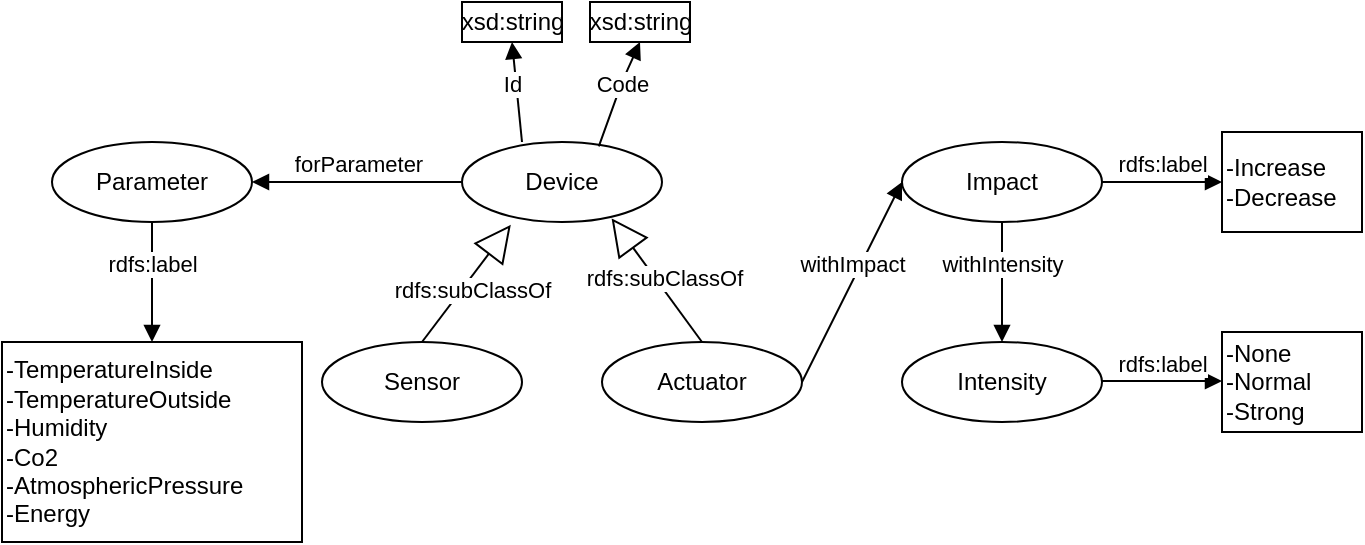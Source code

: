 <mxfile version="12.9.11" type="device"><diagram id="WmLadG8gfYPgDVHZVV0g" name="Page-1"><mxGraphModel dx="1038" dy="580" grid="1" gridSize="10" guides="1" tooltips="1" connect="1" arrows="1" fold="1" page="1" pageScale="1" pageWidth="827" pageHeight="1169" math="0" shadow="0"><root><mxCell id="0"/><mxCell id="1" parent="0"/><mxCell id="4dJomxKX1v1idxZ7RWmD-15" value="Device" style="ellipse;whiteSpace=wrap;html=1;" vertex="1" parent="1"><mxGeometry x="300" y="160" width="100" height="40" as="geometry"/></mxCell><mxCell id="4dJomxKX1v1idxZ7RWmD-16" value="Sensor" style="ellipse;whiteSpace=wrap;html=1;" vertex="1" parent="1"><mxGeometry x="230" y="260" width="100" height="40" as="geometry"/></mxCell><mxCell id="4dJomxKX1v1idxZ7RWmD-17" value="Actuator" style="ellipse;whiteSpace=wrap;html=1;" vertex="1" parent="1"><mxGeometry x="370" y="260" width="100" height="40" as="geometry"/></mxCell><mxCell id="4dJomxKX1v1idxZ7RWmD-19" value="Parameter" style="ellipse;whiteSpace=wrap;html=1;" vertex="1" parent="1"><mxGeometry x="95" y="160" width="100" height="40" as="geometry"/></mxCell><mxCell id="4dJomxKX1v1idxZ7RWmD-20" value="Impact" style="ellipse;whiteSpace=wrap;html=1;" vertex="1" parent="1"><mxGeometry x="520" y="160" width="100" height="40" as="geometry"/></mxCell><mxCell id="4dJomxKX1v1idxZ7RWmD-21" value="Intensity" style="ellipse;whiteSpace=wrap;html=1;" vertex="1" parent="1"><mxGeometry x="520" y="260" width="100" height="40" as="geometry"/></mxCell><mxCell id="4dJomxKX1v1idxZ7RWmD-28" value="forParameter" style="html=1;verticalAlign=bottom;endArrow=block;exitX=0;exitY=0.5;exitDx=0;exitDy=0;entryX=1;entryY=0.5;entryDx=0;entryDy=0;" edge="1" parent="1" source="4dJomxKX1v1idxZ7RWmD-15" target="4dJomxKX1v1idxZ7RWmD-19"><mxGeometry width="80" relative="1" as="geometry"><mxPoint x="120" y="259" as="sourcePoint"/><mxPoint x="200" y="259" as="targetPoint"/></mxGeometry></mxCell><mxCell id="4dJomxKX1v1idxZ7RWmD-29" value="withImpact" style="html=1;verticalAlign=bottom;endArrow=block;exitX=1;exitY=0.5;exitDx=0;exitDy=0;entryX=0;entryY=0.5;entryDx=0;entryDy=0;" edge="1" parent="1" source="4dJomxKX1v1idxZ7RWmD-17" target="4dJomxKX1v1idxZ7RWmD-20"><mxGeometry width="80" relative="1" as="geometry"><mxPoint x="470" y="330" as="sourcePoint"/><mxPoint x="550" y="330" as="targetPoint"/></mxGeometry></mxCell><mxCell id="4dJomxKX1v1idxZ7RWmD-30" value="withIntensity" style="html=1;verticalAlign=bottom;endArrow=block;exitX=0.5;exitY=1;exitDx=0;exitDy=0;entryX=0.5;entryY=0;entryDx=0;entryDy=0;" edge="1" parent="1" source="4dJomxKX1v1idxZ7RWmD-20" target="4dJomxKX1v1idxZ7RWmD-21"><mxGeometry width="80" relative="1" as="geometry"><mxPoint x="580" y="430" as="sourcePoint"/><mxPoint x="630" y="340" as="targetPoint"/></mxGeometry></mxCell><mxCell id="4dJomxKX1v1idxZ7RWmD-32" value="rdfs:subClassOf" style="endArrow=block;endSize=16;endFill=0;html=1;entryX=0.244;entryY=1.035;entryDx=0;entryDy=0;exitX=0.5;exitY=0;exitDx=0;exitDy=0;entryPerimeter=0;" edge="1" parent="1" source="4dJomxKX1v1idxZ7RWmD-16" target="4dJomxKX1v1idxZ7RWmD-15"><mxGeometry x="-0.036" y="-4" width="160" relative="1" as="geometry"><mxPoint x="200" y="230" as="sourcePoint"/><mxPoint x="330" y="230" as="targetPoint"/><Array as="points"/><mxPoint as="offset"/></mxGeometry></mxCell><mxCell id="4dJomxKX1v1idxZ7RWmD-33" value="rdfs:subClassOf" style="endArrow=block;endSize=16;endFill=0;html=1;entryX=0.748;entryY=0.955;entryDx=0;entryDy=0;exitX=0.5;exitY=0;exitDx=0;exitDy=0;entryPerimeter=0;" edge="1" parent="1" source="4dJomxKX1v1idxZ7RWmD-17" target="4dJomxKX1v1idxZ7RWmD-15"><mxGeometry x="-0.036" y="-4" width="160" relative="1" as="geometry"><mxPoint x="290" y="270" as="sourcePoint"/><mxPoint x="324.645" y="204.142" as="targetPoint"/><Array as="points"/><mxPoint as="offset"/></mxGeometry></mxCell><mxCell id="4dJomxKX1v1idxZ7RWmD-34" value="xsd:string" style="html=1;" vertex="1" parent="1"><mxGeometry x="300" y="90" width="50" height="20" as="geometry"/></mxCell><mxCell id="4dJomxKX1v1idxZ7RWmD-35" value="xsd:string" style="html=1;" vertex="1" parent="1"><mxGeometry x="364" y="90" width="50" height="20" as="geometry"/></mxCell><mxCell id="4dJomxKX1v1idxZ7RWmD-37" value="Id" style="html=1;verticalAlign=bottom;endArrow=block;exitX=0.3;exitY=0;exitDx=0;exitDy=0;entryX=0.5;entryY=1;entryDx=0;entryDy=0;exitPerimeter=0;" edge="1" parent="1" source="4dJomxKX1v1idxZ7RWmD-15" target="4dJomxKX1v1idxZ7RWmD-34"><mxGeometry x="-0.188" y="3" width="80" relative="1" as="geometry"><mxPoint x="270" y="210" as="sourcePoint"/><mxPoint x="320" y="110" as="targetPoint"/><mxPoint as="offset"/></mxGeometry></mxCell><mxCell id="4dJomxKX1v1idxZ7RWmD-38" value="Code" style="html=1;verticalAlign=bottom;endArrow=block;exitX=0.684;exitY=0.055;exitDx=0;exitDy=0;entryX=0.5;entryY=1;entryDx=0;entryDy=0;exitPerimeter=0;" edge="1" parent="1" source="4dJomxKX1v1idxZ7RWmD-15" target="4dJomxKX1v1idxZ7RWmD-35"><mxGeometry x="0.219" y="-10" width="80" relative="1" as="geometry"><mxPoint x="340" y="170" as="sourcePoint"/><mxPoint x="335" y="120" as="targetPoint"/><mxPoint x="-9" y="6" as="offset"/><Array as="points"><mxPoint x="380" y="130"/></Array></mxGeometry></mxCell><mxCell id="4dJomxKX1v1idxZ7RWmD-39" value="rdfs:label" style="html=1;verticalAlign=bottom;endArrow=block;exitX=0.5;exitY=1;exitDx=0;exitDy=0;" edge="1" parent="1" source="4dJomxKX1v1idxZ7RWmD-19"><mxGeometry width="80" relative="1" as="geometry"><mxPoint x="170" y="240" as="sourcePoint"/><mxPoint x="145" y="260" as="targetPoint"/></mxGeometry></mxCell><mxCell id="4dJomxKX1v1idxZ7RWmD-40" value="-TemperatureInside&lt;br&gt;-TemperatureOutside&lt;br&gt;-Humidity&lt;br&gt;-Co2&lt;br&gt;-AtmosphericPressure&lt;br&gt;-Energy" style="html=1;align=left;" vertex="1" parent="1"><mxGeometry x="70" y="260" width="150" height="100" as="geometry"/></mxCell><mxCell id="4dJomxKX1v1idxZ7RWmD-44" value="rdfs:label" style="html=1;verticalAlign=bottom;endArrow=block;exitX=1;exitY=0.5;exitDx=0;exitDy=0;entryX=0;entryY=0.5;entryDx=0;entryDy=0;" edge="1" parent="1" source="4dJomxKX1v1idxZ7RWmD-20" target="4dJomxKX1v1idxZ7RWmD-45"><mxGeometry width="80" relative="1" as="geometry"><mxPoint x="670" y="340" as="sourcePoint"/><mxPoint x="670" y="180" as="targetPoint"/></mxGeometry></mxCell><mxCell id="4dJomxKX1v1idxZ7RWmD-45" value="-Increase&lt;br&gt;-Decrease" style="html=1;align=left;" vertex="1" parent="1"><mxGeometry x="680" y="155" width="70" height="50" as="geometry"/></mxCell><mxCell id="4dJomxKX1v1idxZ7RWmD-46" value="rdfs:label" style="html=1;verticalAlign=bottom;endArrow=block;exitX=1;exitY=0.5;exitDx=0;exitDy=0;entryX=0;entryY=0.5;entryDx=0;entryDy=0;" edge="1" parent="1"><mxGeometry width="80" relative="1" as="geometry"><mxPoint x="620" y="279.5" as="sourcePoint"/><mxPoint x="680" y="279.5" as="targetPoint"/></mxGeometry></mxCell><mxCell id="4dJomxKX1v1idxZ7RWmD-47" value="-None&lt;br&gt;-Normal&lt;br&gt;-Strong" style="html=1;align=left;" vertex="1" parent="1"><mxGeometry x="680" y="255" width="70" height="50" as="geometry"/></mxCell></root></mxGraphModel></diagram></mxfile>